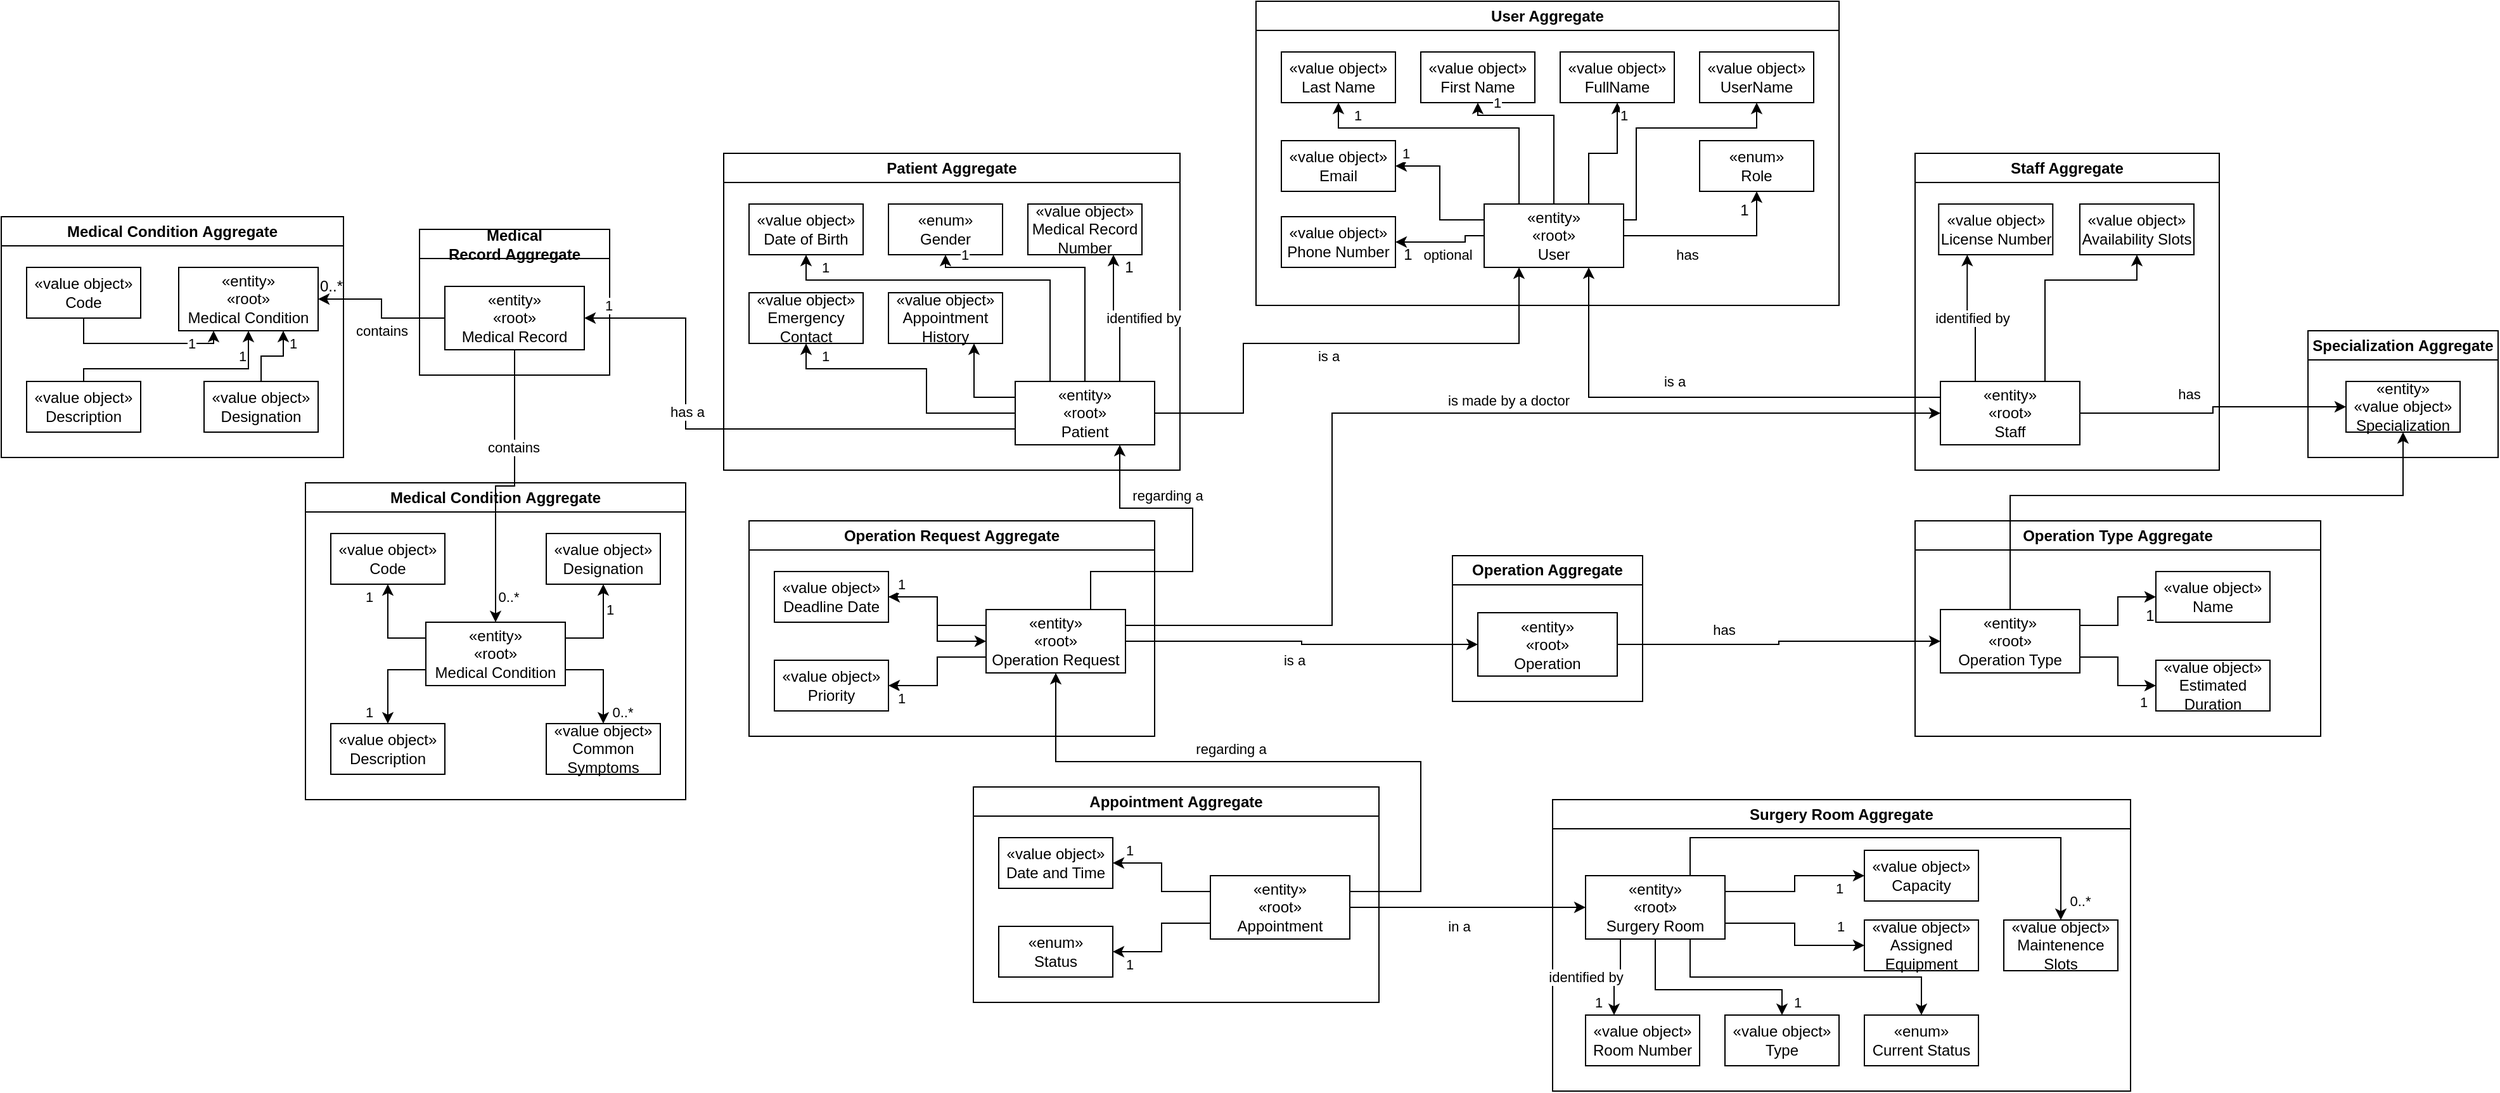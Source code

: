 <mxfile version="26.0.3">
  <diagram id="C5RBs43oDa-KdzZeNtuy" name="Page-1">
    <mxGraphModel dx="2120" dy="1498" grid="1" gridSize="10" guides="1" tooltips="1" connect="1" arrows="1" fold="1" page="1" pageScale="1" pageWidth="827" pageHeight="1169" math="0" shadow="0">
      <root>
        <mxCell id="WIyWlLk6GJQsqaUBKTNV-0" />
        <mxCell id="WIyWlLk6GJQsqaUBKTNV-1" parent="WIyWlLk6GJQsqaUBKTNV-0" />
        <mxCell id="M3L84cAelBB2g7PGl4CK-6" value="Surgery Room Aggregate" style="swimlane;whiteSpace=wrap;html=1;" parent="WIyWlLk6GJQsqaUBKTNV-1" vertex="1">
          <mxGeometry x="1284" y="710" width="456" height="230" as="geometry" />
        </mxCell>
        <mxCell id="M3L84cAelBB2g7PGl4CK-172" value="identified by" style="edgeStyle=orthogonalEdgeStyle;rounded=0;orthogonalLoop=1;jettySize=auto;html=1;exitX=0.25;exitY=1;exitDx=0;exitDy=0;entryX=0.25;entryY=0;entryDx=0;entryDy=0;" parent="M3L84cAelBB2g7PGl4CK-6" source="M3L84cAelBB2g7PGl4CK-166" target="M3L84cAelBB2g7PGl4CK-167" edge="1">
          <mxGeometry x="0.077" y="-22" relative="1" as="geometry">
            <mxPoint x="-1" as="offset" />
          </mxGeometry>
        </mxCell>
        <mxCell id="M3L84cAelBB2g7PGl4CK-203" value="1" style="edgeLabel;html=1;align=center;verticalAlign=middle;resizable=0;points=[];" parent="M3L84cAelBB2g7PGl4CK-172" vertex="1" connectable="0">
          <mxGeometry x="0.482" y="-1" relative="1" as="geometry">
            <mxPoint x="-12" y="7" as="offset" />
          </mxGeometry>
        </mxCell>
        <mxCell id="M3L84cAelBB2g7PGl4CK-173" style="edgeStyle=orthogonalEdgeStyle;rounded=0;orthogonalLoop=1;jettySize=auto;html=1;exitX=0.5;exitY=1;exitDx=0;exitDy=0;entryX=0.5;entryY=0;entryDx=0;entryDy=0;" parent="M3L84cAelBB2g7PGl4CK-6" source="M3L84cAelBB2g7PGl4CK-166" target="M3L84cAelBB2g7PGl4CK-170" edge="1">
          <mxGeometry relative="1" as="geometry">
            <Array as="points">
              <mxPoint x="81" y="150" />
              <mxPoint x="181" y="150" />
            </Array>
          </mxGeometry>
        </mxCell>
        <mxCell id="M3L84cAelBB2g7PGl4CK-204" value="1" style="edgeLabel;html=1;align=center;verticalAlign=middle;resizable=0;points=[];" parent="M3L84cAelBB2g7PGl4CK-173" vertex="1" connectable="0">
          <mxGeometry x="0.739" relative="1" as="geometry">
            <mxPoint x="13" y="10" as="offset" />
          </mxGeometry>
        </mxCell>
        <mxCell id="M3L84cAelBB2g7PGl4CK-174" style="edgeStyle=orthogonalEdgeStyle;rounded=0;orthogonalLoop=1;jettySize=auto;html=1;exitX=0.75;exitY=1;exitDx=0;exitDy=0;entryX=0.5;entryY=0;entryDx=0;entryDy=0;" parent="M3L84cAelBB2g7PGl4CK-6" source="M3L84cAelBB2g7PGl4CK-166" target="M3L84cAelBB2g7PGl4CK-168" edge="1">
          <mxGeometry relative="1" as="geometry" />
        </mxCell>
        <mxCell id="M3L84cAelBB2g7PGl4CK-175" style="edgeStyle=orthogonalEdgeStyle;rounded=0;orthogonalLoop=1;jettySize=auto;html=1;exitX=1;exitY=0.75;exitDx=0;exitDy=0;entryX=0;entryY=0.5;entryDx=0;entryDy=0;" parent="M3L84cAelBB2g7PGl4CK-6" source="M3L84cAelBB2g7PGl4CK-166" target="M3L84cAelBB2g7PGl4CK-171" edge="1">
          <mxGeometry relative="1" as="geometry" />
        </mxCell>
        <mxCell id="M3L84cAelBB2g7PGl4CK-206" value="1" style="edgeLabel;html=1;align=center;verticalAlign=middle;resizable=0;points=[];" parent="M3L84cAelBB2g7PGl4CK-175" vertex="1" connectable="0">
          <mxGeometry x="0.629" y="1" relative="1" as="geometry">
            <mxPoint x="4" y="-14" as="offset" />
          </mxGeometry>
        </mxCell>
        <mxCell id="M3L84cAelBB2g7PGl4CK-176" style="edgeStyle=orthogonalEdgeStyle;rounded=0;orthogonalLoop=1;jettySize=auto;html=1;exitX=1;exitY=0.25;exitDx=0;exitDy=0;entryX=0;entryY=0.5;entryDx=0;entryDy=0;" parent="M3L84cAelBB2g7PGl4CK-6" source="M3L84cAelBB2g7PGl4CK-166" target="M3L84cAelBB2g7PGl4CK-169" edge="1">
          <mxGeometry relative="1" as="geometry" />
        </mxCell>
        <mxCell id="M3L84cAelBB2g7PGl4CK-205" value="1" style="edgeLabel;html=1;align=center;verticalAlign=middle;resizable=0;points=[];" parent="M3L84cAelBB2g7PGl4CK-176" vertex="1" connectable="0">
          <mxGeometry x="0.74" relative="1" as="geometry">
            <mxPoint x="-4" y="10" as="offset" />
          </mxGeometry>
        </mxCell>
        <mxCell id="M3L84cAelBB2g7PGl4CK-218" style="edgeStyle=orthogonalEdgeStyle;rounded=0;orthogonalLoop=1;jettySize=auto;html=1;exitX=0.75;exitY=0;exitDx=0;exitDy=0;entryX=0.5;entryY=0;entryDx=0;entryDy=0;" parent="M3L84cAelBB2g7PGl4CK-6" source="M3L84cAelBB2g7PGl4CK-166" target="M3L84cAelBB2g7PGl4CK-217" edge="1">
          <mxGeometry relative="1" as="geometry">
            <Array as="points">
              <mxPoint x="109" y="30" />
              <mxPoint x="401" y="30" />
            </Array>
          </mxGeometry>
        </mxCell>
        <mxCell id="M3L84cAelBB2g7PGl4CK-219" value="0..*" style="edgeLabel;html=1;align=center;verticalAlign=middle;resizable=0;points=[];" parent="M3L84cAelBB2g7PGl4CK-218" vertex="1" connectable="0">
          <mxGeometry x="0.866" y="-2" relative="1" as="geometry">
            <mxPoint x="17" y="11" as="offset" />
          </mxGeometry>
        </mxCell>
        <mxCell id="M3L84cAelBB2g7PGl4CK-166" value="«entity»&lt;div&gt;«root»&lt;br&gt;&lt;div&gt;&lt;div&gt;Surgery Room&lt;/div&gt;&lt;/div&gt;&lt;/div&gt;" style="rounded=0;whiteSpace=wrap;html=1;" parent="M3L84cAelBB2g7PGl4CK-6" vertex="1">
          <mxGeometry x="26" y="60" width="110" height="50" as="geometry" />
        </mxCell>
        <mxCell id="M3L84cAelBB2g7PGl4CK-167" value="«value object»&lt;div&gt;Room Number&lt;/div&gt;" style="rounded=0;whiteSpace=wrap;html=1;" parent="M3L84cAelBB2g7PGl4CK-6" vertex="1">
          <mxGeometry x="26" y="170" width="90" height="40" as="geometry" />
        </mxCell>
        <mxCell id="M3L84cAelBB2g7PGl4CK-168" value="«enum»&lt;div&gt;Current Status&lt;br&gt;&lt;/div&gt;" style="rounded=0;whiteSpace=wrap;html=1;" parent="M3L84cAelBB2g7PGl4CK-6" vertex="1">
          <mxGeometry x="246" y="170" width="90" height="40" as="geometry" />
        </mxCell>
        <mxCell id="M3L84cAelBB2g7PGl4CK-169" value="«value object»&lt;div&gt;Capacity&lt;/div&gt;" style="rounded=0;whiteSpace=wrap;html=1;" parent="M3L84cAelBB2g7PGl4CK-6" vertex="1">
          <mxGeometry x="246" y="40" width="90" height="40" as="geometry" />
        </mxCell>
        <mxCell id="M3L84cAelBB2g7PGl4CK-170" value="«value object»&lt;div&gt;Type&lt;/div&gt;" style="rounded=0;whiteSpace=wrap;html=1;" parent="M3L84cAelBB2g7PGl4CK-6" vertex="1">
          <mxGeometry x="136" y="170" width="90" height="40" as="geometry" />
        </mxCell>
        <mxCell id="M3L84cAelBB2g7PGl4CK-171" value="«value object»&lt;div&gt;Assigned Equipment&lt;/div&gt;" style="rounded=0;whiteSpace=wrap;html=1;" parent="M3L84cAelBB2g7PGl4CK-6" vertex="1">
          <mxGeometry x="246" y="95" width="90" height="40" as="geometry" />
        </mxCell>
        <mxCell id="M3L84cAelBB2g7PGl4CK-217" value="«value object»&lt;div&gt;Maintenen&lt;span style=&quot;background-color: initial;&quot;&gt;ce Slots&lt;/span&gt;&lt;/div&gt;" style="rounded=0;whiteSpace=wrap;html=1;" parent="M3L84cAelBB2g7PGl4CK-6" vertex="1">
          <mxGeometry x="356" y="95" width="90" height="40" as="geometry" />
        </mxCell>
        <mxCell id="M3L84cAelBB2g7PGl4CK-16" style="edgeStyle=orthogonalEdgeStyle;rounded=0;orthogonalLoop=1;jettySize=auto;html=1;exitX=0.5;exitY=1;exitDx=0;exitDy=0;" parent="WIyWlLk6GJQsqaUBKTNV-1" edge="1">
          <mxGeometry relative="1" as="geometry">
            <mxPoint x="1371.64" y="620" as="sourcePoint" />
            <mxPoint x="1371.64" y="620" as="targetPoint" />
          </mxGeometry>
        </mxCell>
        <mxCell id="M3L84cAelBB2g7PGl4CK-24" value="User Aggregate" style="swimlane;whiteSpace=wrap;html=1;" parent="WIyWlLk6GJQsqaUBKTNV-1" vertex="1">
          <mxGeometry x="1050" y="80" width="460" height="240" as="geometry">
            <mxRectangle x="170" y="40" width="120" height="30" as="alternateBounds" />
          </mxGeometry>
        </mxCell>
        <mxCell id="M3L84cAelBB2g7PGl4CK-25" value="«value object»&lt;div&gt;&lt;span style=&quot;background-color: initial;&quot;&gt;Email&lt;/span&gt;&lt;br&gt;&lt;/div&gt;" style="rounded=0;whiteSpace=wrap;html=1;" parent="M3L84cAelBB2g7PGl4CK-24" vertex="1">
          <mxGeometry x="20" y="110" width="90" height="40" as="geometry" />
        </mxCell>
        <mxCell id="M3L84cAelBB2g7PGl4CK-26" value="«value object»&lt;div&gt;Phone Number&lt;/div&gt;" style="rounded=0;whiteSpace=wrap;html=1;" parent="M3L84cAelBB2g7PGl4CK-24" vertex="1">
          <mxGeometry x="20" y="170" width="90" height="40" as="geometry" />
        </mxCell>
        <mxCell id="M3L84cAelBB2g7PGl4CK-18" value="«value object»&lt;div&gt;UserName&lt;/div&gt;" style="rounded=0;whiteSpace=wrap;html=1;" parent="M3L84cAelBB2g7PGl4CK-24" vertex="1">
          <mxGeometry x="350" y="40" width="90" height="40" as="geometry" />
        </mxCell>
        <mxCell id="M3L84cAelBB2g7PGl4CK-17" value="«value object»&lt;div&gt;FullName&lt;/div&gt;" style="rounded=0;whiteSpace=wrap;html=1;" parent="M3L84cAelBB2g7PGl4CK-24" vertex="1">
          <mxGeometry x="240" y="40" width="90" height="40" as="geometry" />
        </mxCell>
        <mxCell id="M3L84cAelBB2g7PGl4CK-88" value="«value object»&lt;div&gt;First Name&lt;/div&gt;" style="rounded=0;whiteSpace=wrap;html=1;" parent="M3L84cAelBB2g7PGl4CK-24" vertex="1">
          <mxGeometry x="130" y="40" width="90" height="40" as="geometry" />
        </mxCell>
        <mxCell id="M3L84cAelBB2g7PGl4CK-94" value="optional" style="edgeStyle=orthogonalEdgeStyle;rounded=0;orthogonalLoop=1;jettySize=auto;html=1;exitX=0;exitY=0.5;exitDx=0;exitDy=0;entryX=1;entryY=0.5;entryDx=0;entryDy=0;" parent="M3L84cAelBB2g7PGl4CK-24" source="M3L84cAelBB2g7PGl4CK-15" target="M3L84cAelBB2g7PGl4CK-26" edge="1">
          <mxGeometry x="0.043" y="11" relative="1" as="geometry">
            <Array as="points">
              <mxPoint x="165" y="185" />
              <mxPoint x="165" y="190" />
            </Array>
            <mxPoint x="5" y="-1" as="offset" />
          </mxGeometry>
        </mxCell>
        <mxCell id="M3L84cAelBB2g7PGl4CK-95" value="1" style="edgeStyle=orthogonalEdgeStyle;rounded=0;orthogonalLoop=1;jettySize=auto;html=1;exitX=0;exitY=0.25;exitDx=0;exitDy=0;entryX=1;entryY=0.5;entryDx=0;entryDy=0;" parent="M3L84cAelBB2g7PGl4CK-24" source="M3L84cAelBB2g7PGl4CK-15" target="M3L84cAelBB2g7PGl4CK-25" edge="1">
          <mxGeometry x="0.869" y="-10" relative="1" as="geometry">
            <mxPoint as="offset" />
          </mxGeometry>
        </mxCell>
        <mxCell id="M3L84cAelBB2g7PGl4CK-96" value="1" style="edgeStyle=orthogonalEdgeStyle;rounded=0;orthogonalLoop=1;jettySize=auto;html=1;exitX=0.25;exitY=0;exitDx=0;exitDy=0;entryX=0.5;entryY=1;entryDx=0;entryDy=0;" parent="M3L84cAelBB2g7PGl4CK-24" source="M3L84cAelBB2g7PGl4CK-15" target="M3L84cAelBB2g7PGl4CK-91" edge="1">
          <mxGeometry x="0.685" y="-10" relative="1" as="geometry">
            <Array as="points">
              <mxPoint x="208" y="100" />
              <mxPoint x="65" y="100" />
            </Array>
            <mxPoint as="offset" />
          </mxGeometry>
        </mxCell>
        <mxCell id="M3L84cAelBB2g7PGl4CK-98" value="1" style="edgeStyle=orthogonalEdgeStyle;rounded=0;orthogonalLoop=1;jettySize=auto;html=1;exitX=0.75;exitY=0;exitDx=0;exitDy=0;entryX=0.5;entryY=1;entryDx=0;entryDy=0;" parent="M3L84cAelBB2g7PGl4CK-24" source="M3L84cAelBB2g7PGl4CK-15" target="M3L84cAelBB2g7PGl4CK-17" edge="1">
          <mxGeometry x="0.805" y="-5" relative="1" as="geometry">
            <mxPoint as="offset" />
          </mxGeometry>
        </mxCell>
        <mxCell id="M3L84cAelBB2g7PGl4CK-99" style="edgeStyle=orthogonalEdgeStyle;rounded=0;orthogonalLoop=1;jettySize=auto;html=1;exitX=1;exitY=0.25;exitDx=0;exitDy=0;entryX=0.5;entryY=1;entryDx=0;entryDy=0;" parent="M3L84cAelBB2g7PGl4CK-24" source="M3L84cAelBB2g7PGl4CK-15" target="M3L84cAelBB2g7PGl4CK-18" edge="1">
          <mxGeometry relative="1" as="geometry">
            <Array as="points">
              <mxPoint x="300" y="173" />
              <mxPoint x="300" y="100" />
              <mxPoint x="395" y="100" />
            </Array>
          </mxGeometry>
        </mxCell>
        <mxCell id="M3L84cAelBB2g7PGl4CK-100" value="has" style="edgeStyle=orthogonalEdgeStyle;rounded=0;orthogonalLoop=1;jettySize=auto;html=1;exitX=1;exitY=0.5;exitDx=0;exitDy=0;entryX=0.5;entryY=1;entryDx=0;entryDy=0;" parent="M3L84cAelBB2g7PGl4CK-24" source="M3L84cAelBB2g7PGl4CK-15" target="M3L84cAelBB2g7PGl4CK-22" edge="1">
          <mxGeometry x="-0.286" y="-15" relative="1" as="geometry">
            <mxPoint as="offset" />
          </mxGeometry>
        </mxCell>
        <mxCell id="M3L84cAelBB2g7PGl4CK-135" value="1" style="edgeStyle=orthogonalEdgeStyle;rounded=0;orthogonalLoop=1;jettySize=auto;html=1;exitX=0.5;exitY=0;exitDx=0;exitDy=0;entryX=0.5;entryY=1;entryDx=0;entryDy=0;" parent="M3L84cAelBB2g7PGl4CK-24" source="M3L84cAelBB2g7PGl4CK-15" target="M3L84cAelBB2g7PGl4CK-88" edge="1">
          <mxGeometry x="0.642" y="-10" relative="1" as="geometry">
            <Array as="points">
              <mxPoint x="235" y="90" />
              <mxPoint x="175" y="90" />
            </Array>
            <mxPoint as="offset" />
          </mxGeometry>
        </mxCell>
        <mxCell id="M3L84cAelBB2g7PGl4CK-15" value="«entity»&lt;div&gt;«root»&lt;/div&gt;&lt;div&gt;User&lt;/div&gt;" style="rounded=0;whiteSpace=wrap;html=1;" parent="M3L84cAelBB2g7PGl4CK-24" vertex="1">
          <mxGeometry x="180" y="160" width="110" height="50" as="geometry" />
        </mxCell>
        <mxCell id="M3L84cAelBB2g7PGl4CK-91" value="«value object»&lt;div&gt;Last Name&lt;/div&gt;" style="rounded=0;whiteSpace=wrap;html=1;" parent="M3L84cAelBB2g7PGl4CK-24" vertex="1">
          <mxGeometry x="20" y="40" width="90" height="40" as="geometry" />
        </mxCell>
        <mxCell id="M3L84cAelBB2g7PGl4CK-22" value="«enum»&lt;div&gt;Role&lt;/div&gt;" style="rounded=0;whiteSpace=wrap;html=1;" parent="M3L84cAelBB2g7PGl4CK-24" vertex="1">
          <mxGeometry x="350" y="110" width="90" height="40" as="geometry" />
        </mxCell>
        <mxCell id="M3L84cAelBB2g7PGl4CK-194" value="1" style="text;html=1;align=center;verticalAlign=middle;whiteSpace=wrap;rounded=0;" parent="M3L84cAelBB2g7PGl4CK-24" vertex="1">
          <mxGeometry x="110" y="190" width="20" height="20" as="geometry" />
        </mxCell>
        <mxCell id="M3L84cAelBB2g7PGl4CK-220" value="1" style="text;html=1;align=center;verticalAlign=middle;resizable=0;points=[];autosize=1;strokeColor=none;fillColor=none;" parent="M3L84cAelBB2g7PGl4CK-24" vertex="1">
          <mxGeometry x="370" y="150" width="30" height="30" as="geometry" />
        </mxCell>
        <mxCell id="M3L84cAelBB2g7PGl4CK-41" value="Operation Aggregate" style="swimlane;whiteSpace=wrap;html=1;" parent="WIyWlLk6GJQsqaUBKTNV-1" vertex="1">
          <mxGeometry x="1205" y="517.5" width="150" height="115" as="geometry" />
        </mxCell>
        <mxCell id="M3L84cAelBB2g7PGl4CK-147" value="«entity»&lt;div&gt;«root»&lt;br&gt;&lt;div&gt;&lt;div&gt;Operation&lt;/div&gt;&lt;/div&gt;&lt;/div&gt;" style="rounded=0;whiteSpace=wrap;html=1;" parent="M3L84cAelBB2g7PGl4CK-41" vertex="1">
          <mxGeometry x="20" y="45.0" width="110" height="50" as="geometry" />
        </mxCell>
        <mxCell id="M3L84cAelBB2g7PGl4CK-60" value="Patient&lt;span style=&quot;background-color: initial;&quot;&gt;&amp;nbsp;Aggregate&lt;/span&gt;" style="swimlane;whiteSpace=wrap;html=1;" parent="WIyWlLk6GJQsqaUBKTNV-1" vertex="1">
          <mxGeometry x="630" y="200" width="360" height="250" as="geometry">
            <mxRectangle x="-500" y="200" width="150" height="30" as="alternateBounds" />
          </mxGeometry>
        </mxCell>
        <mxCell id="M3L84cAelBB2g7PGl4CK-92" value="«value object»&lt;div&gt;Date of Birth&lt;/div&gt;" style="rounded=0;whiteSpace=wrap;html=1;" parent="M3L84cAelBB2g7PGl4CK-60" vertex="1">
          <mxGeometry x="20" y="40" width="90" height="40" as="geometry" />
        </mxCell>
        <mxCell id="M3L84cAelBB2g7PGl4CK-89" value="«value object»&lt;div&gt;Emergency Contact&lt;br&gt;&lt;/div&gt;" style="rounded=0;whiteSpace=wrap;html=1;" parent="M3L84cAelBB2g7PGl4CK-60" vertex="1">
          <mxGeometry x="20" y="110" width="90" height="40" as="geometry" />
        </mxCell>
        <mxCell id="M3L84cAelBB2g7PGl4CK-90" value="«enum»&lt;div&gt;Gender&lt;/div&gt;" style="rounded=0;whiteSpace=wrap;html=1;direction=west;" parent="M3L84cAelBB2g7PGl4CK-60" vertex="1">
          <mxGeometry x="130" y="40" width="90" height="40" as="geometry" />
        </mxCell>
        <mxCell id="M3L84cAelBB2g7PGl4CK-105" value="1" style="edgeStyle=orthogonalEdgeStyle;rounded=0;orthogonalLoop=1;jettySize=auto;html=1;exitX=0.25;exitY=0;exitDx=0;exitDy=0;entryX=0.5;entryY=1;entryDx=0;entryDy=0;" parent="M3L84cAelBB2g7PGl4CK-60" source="M3L84cAelBB2g7PGl4CK-34" target="M3L84cAelBB2g7PGl4CK-92" edge="1">
          <mxGeometry x="0.761" y="-10" relative="1" as="geometry">
            <Array as="points">
              <mxPoint x="258" y="100" />
              <mxPoint x="65" y="100" />
            </Array>
            <mxPoint as="offset" />
          </mxGeometry>
        </mxCell>
        <mxCell id="M3L84cAelBB2g7PGl4CK-107" value="identified by" style="edgeStyle=orthogonalEdgeStyle;rounded=0;orthogonalLoop=1;jettySize=auto;html=1;exitX=0.75;exitY=0;exitDx=0;exitDy=0;entryX=0.75;entryY=1;entryDx=0;entryDy=0;" parent="M3L84cAelBB2g7PGl4CK-60" source="M3L84cAelBB2g7PGl4CK-34" target="M3L84cAelBB2g7PGl4CK-102" edge="1">
          <mxGeometry x="-0.025" y="-20" relative="1" as="geometry">
            <Array as="points">
              <mxPoint x="312" y="130" />
              <mxPoint x="308" y="130" />
            </Array>
            <mxPoint x="19" y="20" as="offset" />
          </mxGeometry>
        </mxCell>
        <mxCell id="M3L84cAelBB2g7PGl4CK-108" style="edgeStyle=orthogonalEdgeStyle;rounded=0;orthogonalLoop=1;jettySize=auto;html=1;exitX=0;exitY=0.25;exitDx=0;exitDy=0;entryX=0.75;entryY=1;entryDx=0;entryDy=0;" parent="M3L84cAelBB2g7PGl4CK-60" source="M3L84cAelBB2g7PGl4CK-34" target="M3L84cAelBB2g7PGl4CK-103" edge="1">
          <mxGeometry relative="1" as="geometry" />
        </mxCell>
        <mxCell id="M3L84cAelBB2g7PGl4CK-109" value="1" style="edgeStyle=orthogonalEdgeStyle;rounded=0;orthogonalLoop=1;jettySize=auto;html=1;exitX=0;exitY=0.5;exitDx=0;exitDy=0;entryX=0.5;entryY=1;entryDx=0;entryDy=0;" parent="M3L84cAelBB2g7PGl4CK-60" source="M3L84cAelBB2g7PGl4CK-34" target="M3L84cAelBB2g7PGl4CK-89" edge="1">
          <mxGeometry x="0.682" y="-10" relative="1" as="geometry">
            <Array as="points">
              <mxPoint x="160" y="205" />
              <mxPoint x="160" y="170" />
              <mxPoint x="65" y="170" />
            </Array>
            <mxPoint as="offset" />
          </mxGeometry>
        </mxCell>
        <mxCell id="M3L84cAelBB2g7PGl4CK-134" value="1" style="edgeStyle=orthogonalEdgeStyle;rounded=0;orthogonalLoop=1;jettySize=auto;html=1;exitX=0.5;exitY=0;exitDx=0;exitDy=0;entryX=0.5;entryY=0;entryDx=0;entryDy=0;" parent="M3L84cAelBB2g7PGl4CK-60" source="M3L84cAelBB2g7PGl4CK-34" target="M3L84cAelBB2g7PGl4CK-90" edge="1">
          <mxGeometry x="0.762" y="-10" relative="1" as="geometry">
            <Array as="points">
              <mxPoint x="285" y="90" />
              <mxPoint x="175" y="90" />
            </Array>
            <mxPoint as="offset" />
          </mxGeometry>
        </mxCell>
        <mxCell id="M3L84cAelBB2g7PGl4CK-34" value="«entity»&lt;div&gt;«root»&lt;br&gt;&lt;div&gt;&lt;div&gt;Patient&lt;/div&gt;&lt;/div&gt;&lt;/div&gt;" style="rounded=0;whiteSpace=wrap;html=1;" parent="M3L84cAelBB2g7PGl4CK-60" vertex="1">
          <mxGeometry x="230" y="180" width="110" height="50" as="geometry" />
        </mxCell>
        <mxCell id="M3L84cAelBB2g7PGl4CK-102" value="«value object»&lt;div&gt;&lt;span style=&quot;background-color: initial;&quot;&gt;Medical Record Number&lt;/span&gt;&lt;/div&gt;" style="rounded=0;whiteSpace=wrap;html=1;" parent="M3L84cAelBB2g7PGl4CK-60" vertex="1">
          <mxGeometry x="240" y="40" width="90" height="40" as="geometry" />
        </mxCell>
        <mxCell id="M3L84cAelBB2g7PGl4CK-103" value="«value object»&lt;div&gt;Appointment History&lt;/div&gt;" style="rounded=0;whiteSpace=wrap;html=1;" parent="M3L84cAelBB2g7PGl4CK-60" vertex="1">
          <mxGeometry x="130" y="110" width="90" height="40" as="geometry" />
        </mxCell>
        <mxCell id="M3L84cAelBB2g7PGl4CK-195" value="1" style="text;html=1;align=center;verticalAlign=middle;whiteSpace=wrap;rounded=0;" parent="M3L84cAelBB2g7PGl4CK-60" vertex="1">
          <mxGeometry x="310" y="80" width="20" height="20" as="geometry" />
        </mxCell>
        <mxCell id="M3L84cAelBB2g7PGl4CK-63" value="Staff Aggregate" style="swimlane;whiteSpace=wrap;html=1;" parent="WIyWlLk6GJQsqaUBKTNV-1" vertex="1">
          <mxGeometry x="1570" y="200" width="240" height="250" as="geometry" />
        </mxCell>
        <mxCell id="M3L84cAelBB2g7PGl4CK-112" value="«value object»&lt;div&gt;Availability Slots&lt;br&gt;&lt;/div&gt;" style="rounded=0;whiteSpace=wrap;html=1;" parent="M3L84cAelBB2g7PGl4CK-63" vertex="1">
          <mxGeometry x="130" y="40" width="90" height="40" as="geometry" />
        </mxCell>
        <mxCell id="M3L84cAelBB2g7PGl4CK-114" value="«value object»&lt;div&gt;License Number&lt;br&gt;&lt;/div&gt;" style="rounded=0;whiteSpace=wrap;html=1;" parent="M3L84cAelBB2g7PGl4CK-63" vertex="1">
          <mxGeometry x="18.64" y="40" width="90" height="40" as="geometry" />
        </mxCell>
        <mxCell id="M3L84cAelBB2g7PGl4CK-116" value="identified by" style="edgeStyle=orthogonalEdgeStyle;rounded=0;orthogonalLoop=1;jettySize=auto;html=1;exitX=0.25;exitY=0;exitDx=0;exitDy=0;entryX=0.25;entryY=1;entryDx=0;entryDy=0;" parent="M3L84cAelBB2g7PGl4CK-63" source="M3L84cAelBB2g7PGl4CK-40" target="M3L84cAelBB2g7PGl4CK-114" edge="1">
          <mxGeometry relative="1" as="geometry" />
        </mxCell>
        <mxCell id="M3L84cAelBB2g7PGl4CK-136" style="edgeStyle=orthogonalEdgeStyle;rounded=0;orthogonalLoop=1;jettySize=auto;html=1;exitX=0.75;exitY=0;exitDx=0;exitDy=0;entryX=0.5;entryY=1;entryDx=0;entryDy=0;" parent="M3L84cAelBB2g7PGl4CK-63" source="M3L84cAelBB2g7PGl4CK-40" target="M3L84cAelBB2g7PGl4CK-112" edge="1">
          <mxGeometry relative="1" as="geometry">
            <Array as="points">
              <mxPoint x="102" y="100" />
              <mxPoint x="175" y="100" />
            </Array>
          </mxGeometry>
        </mxCell>
        <mxCell id="M3L84cAelBB2g7PGl4CK-40" value="«entity»&lt;div&gt;«root»&lt;/div&gt;&lt;div&gt;&lt;div&gt;&lt;div&gt;Staff&lt;/div&gt;&lt;/div&gt;&lt;/div&gt;" style="rounded=0;whiteSpace=wrap;html=1;" parent="M3L84cAelBB2g7PGl4CK-63" vertex="1">
          <mxGeometry x="20" y="180" width="110" height="50" as="geometry" />
        </mxCell>
        <mxCell id="M3L84cAelBB2g7PGl4CK-119" value="Operation Request&lt;span style=&quot;background-color: initial;&quot;&gt;&amp;nbsp;Aggregate&lt;/span&gt;" style="swimlane;whiteSpace=wrap;html=1;" parent="WIyWlLk6GJQsqaUBKTNV-1" vertex="1">
          <mxGeometry x="650" y="490" width="320" height="170" as="geometry">
            <mxRectangle x="-500" y="200" width="150" height="30" as="alternateBounds" />
          </mxGeometry>
        </mxCell>
        <mxCell id="M3L84cAelBB2g7PGl4CK-198" value="" style="edgeStyle=orthogonalEdgeStyle;rounded=0;orthogonalLoop=1;jettySize=auto;html=1;" parent="M3L84cAelBB2g7PGl4CK-119" source="M3L84cAelBB2g7PGl4CK-120" target="M3L84cAelBB2g7PGl4CK-129" edge="1">
          <mxGeometry relative="1" as="geometry" />
        </mxCell>
        <mxCell id="M3L84cAelBB2g7PGl4CK-120" value="«value object»&lt;div&gt;Deadline Date&lt;/div&gt;" style="rounded=0;whiteSpace=wrap;html=1;" parent="M3L84cAelBB2g7PGl4CK-119" vertex="1">
          <mxGeometry x="20" y="40" width="90" height="40" as="geometry" />
        </mxCell>
        <mxCell id="M3L84cAelBB2g7PGl4CK-121" value="«value object»&lt;div&gt;Priority&lt;br&gt;&lt;/div&gt;" style="rounded=0;whiteSpace=wrap;html=1;" parent="M3L84cAelBB2g7PGl4CK-119" vertex="1">
          <mxGeometry x="20" y="110" width="90" height="40" as="geometry" />
        </mxCell>
        <mxCell id="M3L84cAelBB2g7PGl4CK-137" style="edgeStyle=orthogonalEdgeStyle;rounded=0;orthogonalLoop=1;jettySize=auto;html=1;exitX=0;exitY=0.75;exitDx=0;exitDy=0;entryX=1;entryY=0.5;entryDx=0;entryDy=0;" parent="M3L84cAelBB2g7PGl4CK-119" source="M3L84cAelBB2g7PGl4CK-129" target="M3L84cAelBB2g7PGl4CK-121" edge="1">
          <mxGeometry relative="1" as="geometry" />
        </mxCell>
        <mxCell id="M3L84cAelBB2g7PGl4CK-200" value="1" style="edgeLabel;html=1;align=center;verticalAlign=middle;resizable=0;points=[];" parent="M3L84cAelBB2g7PGl4CK-137" vertex="1" connectable="0">
          <mxGeometry x="0.516" y="-1" relative="1" as="geometry">
            <mxPoint x="-14" y="11" as="offset" />
          </mxGeometry>
        </mxCell>
        <mxCell id="M3L84cAelBB2g7PGl4CK-138" style="edgeStyle=orthogonalEdgeStyle;rounded=0;orthogonalLoop=1;jettySize=auto;html=1;exitX=0;exitY=0.25;exitDx=0;exitDy=0;entryX=1;entryY=0.5;entryDx=0;entryDy=0;" parent="M3L84cAelBB2g7PGl4CK-119" source="M3L84cAelBB2g7PGl4CK-129" target="M3L84cAelBB2g7PGl4CK-120" edge="1">
          <mxGeometry relative="1" as="geometry" />
        </mxCell>
        <mxCell id="M3L84cAelBB2g7PGl4CK-199" value="1" style="edgeLabel;html=1;align=center;verticalAlign=middle;resizable=0;points=[];" parent="M3L84cAelBB2g7PGl4CK-138" vertex="1" connectable="0">
          <mxGeometry x="0.377" y="2" relative="1" as="geometry">
            <mxPoint x="-21" y="-12" as="offset" />
          </mxGeometry>
        </mxCell>
        <mxCell id="M3L84cAelBB2g7PGl4CK-129" value="«entity»&lt;div&gt;«root»&lt;br&gt;&lt;div&gt;&lt;div&gt;Operation Request&lt;/div&gt;&lt;/div&gt;&lt;/div&gt;" style="rounded=0;whiteSpace=wrap;html=1;" parent="M3L84cAelBB2g7PGl4CK-119" vertex="1">
          <mxGeometry x="187" y="70" width="110" height="50" as="geometry" />
        </mxCell>
        <mxCell id="M3L84cAelBB2g7PGl4CK-139" value="Operation Type&lt;span style=&quot;background-color: initial;&quot;&gt;&amp;nbsp;Aggregate&lt;/span&gt;" style="swimlane;whiteSpace=wrap;html=1;" parent="WIyWlLk6GJQsqaUBKTNV-1" vertex="1">
          <mxGeometry x="1570" y="490" width="320" height="170" as="geometry">
            <mxRectangle x="-500" y="200" width="150" height="30" as="alternateBounds" />
          </mxGeometry>
        </mxCell>
        <mxCell id="M3L84cAelBB2g7PGl4CK-140" value="«value object»&lt;div&gt;Name&lt;/div&gt;" style="rounded=0;whiteSpace=wrap;html=1;" parent="M3L84cAelBB2g7PGl4CK-139" vertex="1">
          <mxGeometry x="190" y="40" width="90" height="40" as="geometry" />
        </mxCell>
        <mxCell id="M3L84cAelBB2g7PGl4CK-141" value="«value object»&lt;div&gt;Estimated Duration&lt;br&gt;&lt;/div&gt;" style="rounded=0;whiteSpace=wrap;html=1;" parent="M3L84cAelBB2g7PGl4CK-139" vertex="1">
          <mxGeometry x="190" y="110" width="90" height="40" as="geometry" />
        </mxCell>
        <mxCell id="M3L84cAelBB2g7PGl4CK-145" style="edgeStyle=orthogonalEdgeStyle;rounded=0;orthogonalLoop=1;jettySize=auto;html=1;exitX=1;exitY=0.25;exitDx=0;exitDy=0;entryX=0;entryY=0.5;entryDx=0;entryDy=0;" parent="M3L84cAelBB2g7PGl4CK-139" source="M3L84cAelBB2g7PGl4CK-144" target="M3L84cAelBB2g7PGl4CK-140" edge="1">
          <mxGeometry relative="1" as="geometry" />
        </mxCell>
        <mxCell id="M3L84cAelBB2g7PGl4CK-146" style="edgeStyle=orthogonalEdgeStyle;rounded=0;orthogonalLoop=1;jettySize=auto;html=1;exitX=1;exitY=0.75;exitDx=0;exitDy=0;entryX=0;entryY=0.5;entryDx=0;entryDy=0;" parent="M3L84cAelBB2g7PGl4CK-139" source="M3L84cAelBB2g7PGl4CK-144" target="M3L84cAelBB2g7PGl4CK-141" edge="1">
          <mxGeometry relative="1" as="geometry" />
        </mxCell>
        <mxCell id="M3L84cAelBB2g7PGl4CK-196" value="1" style="edgeLabel;html=1;align=center;verticalAlign=middle;resizable=0;points=[];" parent="M3L84cAelBB2g7PGl4CK-146" vertex="1" connectable="0">
          <mxGeometry x="0.52" y="1" relative="1" as="geometry">
            <mxPoint x="10" y="14" as="offset" />
          </mxGeometry>
        </mxCell>
        <mxCell id="M3L84cAelBB2g7PGl4CK-144" value="«entity»&lt;div&gt;«root»&lt;br&gt;&lt;div&gt;&lt;div&gt;Operation Type&lt;/div&gt;&lt;/div&gt;&lt;/div&gt;" style="rounded=0;whiteSpace=wrap;html=1;" parent="M3L84cAelBB2g7PGl4CK-139" vertex="1">
          <mxGeometry x="20" y="70" width="110" height="50" as="geometry" />
        </mxCell>
        <mxCell id="M3L84cAelBB2g7PGl4CK-197" value="1" style="text;html=1;align=center;verticalAlign=middle;resizable=0;points=[];autosize=1;strokeColor=none;fillColor=none;" parent="M3L84cAelBB2g7PGl4CK-139" vertex="1">
          <mxGeometry x="170" y="60" width="30" height="30" as="geometry" />
        </mxCell>
        <mxCell id="M3L84cAelBB2g7PGl4CK-151" style="edgeStyle=orthogonalEdgeStyle;rounded=0;orthogonalLoop=1;jettySize=auto;html=1;exitX=1;exitY=0.5;exitDx=0;exitDy=0;entryX=0;entryY=0.5;entryDx=0;entryDy=0;" parent="WIyWlLk6GJQsqaUBKTNV-1" source="M3L84cAelBB2g7PGl4CK-147" target="M3L84cAelBB2g7PGl4CK-144" edge="1">
          <mxGeometry relative="1" as="geometry" />
        </mxCell>
        <mxCell id="M3L84cAelBB2g7PGl4CK-157" value="has" style="edgeLabel;html=1;align=center;verticalAlign=middle;resizable=0;points=[];" parent="M3L84cAelBB2g7PGl4CK-151" vertex="1" connectable="0">
          <mxGeometry x="-0.237" y="2" relative="1" as="geometry">
            <mxPoint x="-14" y="-10" as="offset" />
          </mxGeometry>
        </mxCell>
        <mxCell id="M3L84cAelBB2g7PGl4CK-152" style="edgeStyle=orthogonalEdgeStyle;rounded=0;orthogonalLoop=1;jettySize=auto;html=1;exitX=1;exitY=0.5;exitDx=0;exitDy=0;entryX=0;entryY=0.5;entryDx=0;entryDy=0;" parent="WIyWlLk6GJQsqaUBKTNV-1" source="M3L84cAelBB2g7PGl4CK-129" target="M3L84cAelBB2g7PGl4CK-147" edge="1">
          <mxGeometry relative="1" as="geometry" />
        </mxCell>
        <mxCell id="M3L84cAelBB2g7PGl4CK-178" value="is a" style="edgeLabel;html=1;align=center;verticalAlign=middle;resizable=0;points=[];" parent="M3L84cAelBB2g7PGl4CK-152" vertex="1" connectable="0">
          <mxGeometry x="-0.165" y="-6" relative="1" as="geometry">
            <mxPoint x="16" y="9" as="offset" />
          </mxGeometry>
        </mxCell>
        <mxCell id="M3L84cAelBB2g7PGl4CK-153" style="edgeStyle=orthogonalEdgeStyle;rounded=0;orthogonalLoop=1;jettySize=auto;html=1;exitX=0.75;exitY=0;exitDx=0;exitDy=0;entryX=0.75;entryY=1;entryDx=0;entryDy=0;" parent="WIyWlLk6GJQsqaUBKTNV-1" source="M3L84cAelBB2g7PGl4CK-129" target="M3L84cAelBB2g7PGl4CK-34" edge="1">
          <mxGeometry relative="1" as="geometry">
            <Array as="points">
              <mxPoint x="920" y="530" />
              <mxPoint x="1000" y="530" />
              <mxPoint x="1000" y="480" />
              <mxPoint x="943" y="480" />
            </Array>
          </mxGeometry>
        </mxCell>
        <mxCell id="M3L84cAelBB2g7PGl4CK-156" value="regarding a" style="edgeLabel;html=1;align=center;verticalAlign=middle;resizable=0;points=[];" parent="M3L84cAelBB2g7PGl4CK-153" vertex="1" connectable="0">
          <mxGeometry x="0.475" y="-1" relative="1" as="geometry">
            <mxPoint x="17" y="-9" as="offset" />
          </mxGeometry>
        </mxCell>
        <mxCell id="M3L84cAelBB2g7PGl4CK-155" value="is made by a doctor" style="edgeStyle=orthogonalEdgeStyle;rounded=0;orthogonalLoop=1;jettySize=auto;html=1;exitX=1;exitY=0.25;exitDx=0;exitDy=0;entryX=0;entryY=0.5;entryDx=0;entryDy=0;" parent="WIyWlLk6GJQsqaUBKTNV-1" source="M3L84cAelBB2g7PGl4CK-129" target="M3L84cAelBB2g7PGl4CK-40" edge="1">
          <mxGeometry x="0.157" y="10" relative="1" as="geometry">
            <Array as="points">
              <mxPoint x="1110" y="572" />
              <mxPoint x="1110" y="405" />
            </Array>
            <mxPoint as="offset" />
          </mxGeometry>
        </mxCell>
        <mxCell id="M3L84cAelBB2g7PGl4CK-158" value="Appointment&lt;span style=&quot;background-color: initial;&quot;&gt;&amp;nbsp;Aggregate&lt;/span&gt;" style="swimlane;whiteSpace=wrap;html=1;" parent="WIyWlLk6GJQsqaUBKTNV-1" vertex="1">
          <mxGeometry x="827" y="700" width="320" height="170" as="geometry">
            <mxRectangle x="-500" y="200" width="150" height="30" as="alternateBounds" />
          </mxGeometry>
        </mxCell>
        <mxCell id="M3L84cAelBB2g7PGl4CK-159" value="«value object»&lt;div&gt;Date and Time&lt;/div&gt;" style="rounded=0;whiteSpace=wrap;html=1;" parent="M3L84cAelBB2g7PGl4CK-158" vertex="1">
          <mxGeometry x="20" y="40" width="90" height="40" as="geometry" />
        </mxCell>
        <mxCell id="M3L84cAelBB2g7PGl4CK-160" value="«enum»&lt;div&gt;Status&lt;br&gt;&lt;/div&gt;" style="rounded=0;whiteSpace=wrap;html=1;" parent="M3L84cAelBB2g7PGl4CK-158" vertex="1">
          <mxGeometry x="20" y="110" width="90" height="40" as="geometry" />
        </mxCell>
        <mxCell id="M3L84cAelBB2g7PGl4CK-161" style="edgeStyle=orthogonalEdgeStyle;rounded=0;orthogonalLoop=1;jettySize=auto;html=1;exitX=0;exitY=0.75;exitDx=0;exitDy=0;entryX=1;entryY=0.5;entryDx=0;entryDy=0;" parent="M3L84cAelBB2g7PGl4CK-158" source="M3L84cAelBB2g7PGl4CK-163" target="M3L84cAelBB2g7PGl4CK-160" edge="1">
          <mxGeometry relative="1" as="geometry" />
        </mxCell>
        <mxCell id="M3L84cAelBB2g7PGl4CK-201" value="1" style="edgeLabel;html=1;align=center;verticalAlign=middle;resizable=0;points=[];" parent="M3L84cAelBB2g7PGl4CK-161" vertex="1" connectable="0">
          <mxGeometry x="0.517" y="-1" relative="1" as="geometry">
            <mxPoint x="-11" y="11" as="offset" />
          </mxGeometry>
        </mxCell>
        <mxCell id="M3L84cAelBB2g7PGl4CK-162" style="edgeStyle=orthogonalEdgeStyle;rounded=0;orthogonalLoop=1;jettySize=auto;html=1;exitX=0;exitY=0.25;exitDx=0;exitDy=0;entryX=1;entryY=0.5;entryDx=0;entryDy=0;" parent="M3L84cAelBB2g7PGl4CK-158" source="M3L84cAelBB2g7PGl4CK-163" target="M3L84cAelBB2g7PGl4CK-159" edge="1">
          <mxGeometry relative="1" as="geometry" />
        </mxCell>
        <mxCell id="M3L84cAelBB2g7PGl4CK-202" value="1" style="edgeLabel;html=1;align=center;verticalAlign=middle;resizable=0;points=[];" parent="M3L84cAelBB2g7PGl4CK-162" vertex="1" connectable="0">
          <mxGeometry x="0.301" relative="1" as="geometry">
            <mxPoint x="-22" y="-10" as="offset" />
          </mxGeometry>
        </mxCell>
        <mxCell id="M3L84cAelBB2g7PGl4CK-163" value="«entity»&lt;div&gt;«root»&lt;br&gt;&lt;div&gt;&lt;div&gt;Appoin&lt;span style=&quot;background-color: initial;&quot;&gt;tment&lt;/span&gt;&lt;/div&gt;&lt;/div&gt;&lt;/div&gt;" style="rounded=0;whiteSpace=wrap;html=1;" parent="M3L84cAelBB2g7PGl4CK-158" vertex="1">
          <mxGeometry x="187" y="70" width="110" height="50" as="geometry" />
        </mxCell>
        <mxCell id="M3L84cAelBB2g7PGl4CK-164" style="edgeStyle=orthogonalEdgeStyle;rounded=0;orthogonalLoop=1;jettySize=auto;html=1;exitX=1;exitY=0.25;exitDx=0;exitDy=0;entryX=0.5;entryY=1;entryDx=0;entryDy=0;" parent="WIyWlLk6GJQsqaUBKTNV-1" source="M3L84cAelBB2g7PGl4CK-163" target="M3L84cAelBB2g7PGl4CK-129" edge="1">
          <mxGeometry relative="1" as="geometry">
            <Array as="points">
              <mxPoint x="1180" y="783" />
              <mxPoint x="1180" y="680" />
              <mxPoint x="892" y="680" />
            </Array>
          </mxGeometry>
        </mxCell>
        <mxCell id="M3L84cAelBB2g7PGl4CK-165" value="regarding a" style="edgeLabel;html=1;align=center;verticalAlign=middle;resizable=0;points=[];" parent="M3L84cAelBB2g7PGl4CK-164" vertex="1" connectable="0">
          <mxGeometry x="0.226" y="-2" relative="1" as="geometry">
            <mxPoint x="8" y="-8" as="offset" />
          </mxGeometry>
        </mxCell>
        <mxCell id="M3L84cAelBB2g7PGl4CK-177" value="in a" style="edgeStyle=orthogonalEdgeStyle;rounded=0;orthogonalLoop=1;jettySize=auto;html=1;exitX=1;exitY=0.5;exitDx=0;exitDy=0;entryX=0;entryY=0.5;entryDx=0;entryDy=0;" parent="WIyWlLk6GJQsqaUBKTNV-1" source="M3L84cAelBB2g7PGl4CK-163" target="M3L84cAelBB2g7PGl4CK-166" edge="1">
          <mxGeometry x="-0.075" y="-15" relative="1" as="geometry">
            <mxPoint as="offset" />
          </mxGeometry>
        </mxCell>
        <mxCell id="M3L84cAelBB2g7PGl4CK-179" style="edgeStyle=orthogonalEdgeStyle;rounded=0;orthogonalLoop=1;jettySize=auto;html=1;exitX=1;exitY=0.5;exitDx=0;exitDy=0;entryX=0.25;entryY=1;entryDx=0;entryDy=0;" parent="WIyWlLk6GJQsqaUBKTNV-1" source="M3L84cAelBB2g7PGl4CK-34" target="M3L84cAelBB2g7PGl4CK-15" edge="1">
          <mxGeometry relative="1" as="geometry">
            <Array as="points">
              <mxPoint x="1040" y="405" />
              <mxPoint x="1040" y="350" />
              <mxPoint x="1258" y="350" />
            </Array>
          </mxGeometry>
        </mxCell>
        <mxCell id="M3L84cAelBB2g7PGl4CK-180" value="is a" style="edgeLabel;html=1;align=center;verticalAlign=middle;resizable=0;points=[];" parent="M3L84cAelBB2g7PGl4CK-179" vertex="1" connectable="0">
          <mxGeometry x="-0.053" y="3" relative="1" as="geometry">
            <mxPoint x="1" y="13" as="offset" />
          </mxGeometry>
        </mxCell>
        <mxCell id="M3L84cAelBB2g7PGl4CK-181" value="is a" style="edgeStyle=orthogonalEdgeStyle;rounded=0;orthogonalLoop=1;jettySize=auto;html=1;exitX=0;exitY=0.25;exitDx=0;exitDy=0;entryX=0.75;entryY=1;entryDx=0;entryDy=0;" parent="WIyWlLk6GJQsqaUBKTNV-1" source="M3L84cAelBB2g7PGl4CK-40" target="M3L84cAelBB2g7PGl4CK-15" edge="1">
          <mxGeometry x="0.105" y="-13" relative="1" as="geometry">
            <mxPoint as="offset" />
          </mxGeometry>
        </mxCell>
        <mxCell id="M3L84cAelBB2g7PGl4CK-207" value="Specialization&lt;span style=&quot;background-color: initial;&quot;&gt;&amp;nbsp;Aggregate&lt;/span&gt;" style="swimlane;whiteSpace=wrap;html=1;" parent="WIyWlLk6GJQsqaUBKTNV-1" vertex="1">
          <mxGeometry x="1880" y="340" width="150" height="100" as="geometry" />
        </mxCell>
        <mxCell id="M3L84cAelBB2g7PGl4CK-113" value="&lt;div&gt;«entity&lt;span style=&quot;background-color: initial;&quot;&gt;»&lt;/span&gt;&lt;br&gt;&lt;/div&gt;«value object»&lt;div&gt;Specialization&lt;br&gt;&lt;/div&gt;" style="rounded=0;whiteSpace=wrap;html=1;" parent="M3L84cAelBB2g7PGl4CK-207" vertex="1">
          <mxGeometry x="30" y="40" width="90" height="40" as="geometry" />
        </mxCell>
        <mxCell id="M3L84cAelBB2g7PGl4CK-214" style="edgeStyle=orthogonalEdgeStyle;rounded=0;orthogonalLoop=1;jettySize=auto;html=1;exitX=1;exitY=0.5;exitDx=0;exitDy=0;entryX=0;entryY=0.5;entryDx=0;entryDy=0;" parent="WIyWlLk6GJQsqaUBKTNV-1" source="M3L84cAelBB2g7PGl4CK-40" target="M3L84cAelBB2g7PGl4CK-113" edge="1">
          <mxGeometry relative="1" as="geometry" />
        </mxCell>
        <mxCell id="M3L84cAelBB2g7PGl4CK-215" value="has" style="edgeLabel;html=1;align=center;verticalAlign=middle;resizable=0;points=[];" parent="M3L84cAelBB2g7PGl4CK-214" vertex="1" connectable="0">
          <mxGeometry x="-0.206" y="2" relative="1" as="geometry">
            <mxPoint y="-13" as="offset" />
          </mxGeometry>
        </mxCell>
        <mxCell id="M3L84cAelBB2g7PGl4CK-216" style="edgeStyle=orthogonalEdgeStyle;rounded=0;orthogonalLoop=1;jettySize=auto;html=1;exitX=0.5;exitY=0;exitDx=0;exitDy=0;entryX=0.5;entryY=1;entryDx=0;entryDy=0;" parent="WIyWlLk6GJQsqaUBKTNV-1" source="M3L84cAelBB2g7PGl4CK-144" target="M3L84cAelBB2g7PGl4CK-113" edge="1">
          <mxGeometry relative="1" as="geometry">
            <Array as="points">
              <mxPoint x="1645" y="470" />
              <mxPoint x="1955" y="470" />
            </Array>
          </mxGeometry>
        </mxCell>
        <mxCell id="kdSf4CC2pK3eqdQerMEu-1" value="Medical Record&lt;span style=&quot;background-color: initial; color: light-dark(rgb(0, 0, 0), rgb(255, 255, 255));&quot;&gt;&amp;nbsp;Aggregate&lt;/span&gt;" style="swimlane;whiteSpace=wrap;html=1;" vertex="1" parent="WIyWlLk6GJQsqaUBKTNV-1">
          <mxGeometry x="390" y="260" width="150" height="115" as="geometry">
            <mxRectangle x="234" y="200" width="150" height="30" as="alternateBounds" />
          </mxGeometry>
        </mxCell>
        <mxCell id="kdSf4CC2pK3eqdQerMEu-11" value="«entity»&lt;div&gt;«root»&lt;br&gt;&lt;div&gt;&lt;div&gt;Medical Record&lt;/div&gt;&lt;/div&gt;&lt;/div&gt;" style="rounded=0;whiteSpace=wrap;html=1;" vertex="1" parent="kdSf4CC2pK3eqdQerMEu-1">
          <mxGeometry x="20" y="45" width="110" height="50" as="geometry" />
        </mxCell>
        <mxCell id="M3L84cAelBB2g7PGl4CK-110" value="1" style="edgeStyle=orthogonalEdgeStyle;rounded=0;orthogonalLoop=1;jettySize=auto;html=1;exitX=0;exitY=0.75;exitDx=0;exitDy=0;entryX=1;entryY=0.5;entryDx=0;entryDy=0;" parent="WIyWlLk6GJQsqaUBKTNV-1" source="M3L84cAelBB2g7PGl4CK-34" target="kdSf4CC2pK3eqdQerMEu-11" edge="1">
          <mxGeometry x="0.914" y="-10" relative="1" as="geometry">
            <mxPoint as="offset" />
            <mxPoint x="695" y="420" as="targetPoint" />
            <Array as="points">
              <mxPoint x="600" y="418" />
              <mxPoint x="600" y="330" />
            </Array>
          </mxGeometry>
        </mxCell>
        <mxCell id="kdSf4CC2pK3eqdQerMEu-16" value="has a" style="edgeLabel;html=1;align=center;verticalAlign=middle;resizable=0;points=[];" vertex="1" connectable="0" parent="M3L84cAelBB2g7PGl4CK-110">
          <mxGeometry x="0.286" y="-1" relative="1" as="geometry">
            <mxPoint y="1" as="offset" />
          </mxGeometry>
        </mxCell>
        <mxCell id="kdSf4CC2pK3eqdQerMEu-17" value="Medical Condition&lt;span style=&quot;background-color: initial; color: light-dark(rgb(0, 0, 0), rgb(255, 255, 255));&quot;&gt;&amp;nbsp;Aggregate&lt;/span&gt;" style="swimlane;whiteSpace=wrap;html=1;" vertex="1" parent="WIyWlLk6GJQsqaUBKTNV-1">
          <mxGeometry x="300" y="460" width="300" height="250" as="geometry">
            <mxRectangle x="234" y="200" width="150" height="30" as="alternateBounds" />
          </mxGeometry>
        </mxCell>
        <mxCell id="kdSf4CC2pK3eqdQerMEu-27" style="edgeStyle=orthogonalEdgeStyle;rounded=0;orthogonalLoop=1;jettySize=auto;html=1;entryX=0.5;entryY=1;entryDx=0;entryDy=0;exitX=1;exitY=0.25;exitDx=0;exitDy=0;" edge="1" parent="kdSf4CC2pK3eqdQerMEu-17" source="kdSf4CC2pK3eqdQerMEu-18" target="kdSf4CC2pK3eqdQerMEu-22">
          <mxGeometry relative="1" as="geometry" />
        </mxCell>
        <mxCell id="kdSf4CC2pK3eqdQerMEu-28" value="1" style="edgeLabel;html=1;align=center;verticalAlign=middle;resizable=0;points=[];" vertex="1" connectable="0" parent="kdSf4CC2pK3eqdQerMEu-27">
          <mxGeometry x="0.145" relative="1" as="geometry">
            <mxPoint x="5" y="-11" as="offset" />
          </mxGeometry>
        </mxCell>
        <mxCell id="kdSf4CC2pK3eqdQerMEu-29" style="edgeStyle=orthogonalEdgeStyle;rounded=0;orthogonalLoop=1;jettySize=auto;html=1;entryX=0.5;entryY=1;entryDx=0;entryDy=0;exitX=0;exitY=0.25;exitDx=0;exitDy=0;" edge="1" parent="kdSf4CC2pK3eqdQerMEu-17" source="kdSf4CC2pK3eqdQerMEu-18" target="kdSf4CC2pK3eqdQerMEu-26">
          <mxGeometry relative="1" as="geometry" />
        </mxCell>
        <mxCell id="kdSf4CC2pK3eqdQerMEu-30" value="1" style="edgeLabel;html=1;align=center;verticalAlign=middle;resizable=0;points=[];" vertex="1" connectable="0" parent="kdSf4CC2pK3eqdQerMEu-29">
          <mxGeometry x="0.117" relative="1" as="geometry">
            <mxPoint x="-15" y="-22" as="offset" />
          </mxGeometry>
        </mxCell>
        <mxCell id="kdSf4CC2pK3eqdQerMEu-31" style="edgeStyle=orthogonalEdgeStyle;rounded=0;orthogonalLoop=1;jettySize=auto;html=1;exitX=0;exitY=0.75;exitDx=0;exitDy=0;entryX=0.5;entryY=0;entryDx=0;entryDy=0;" edge="1" parent="kdSf4CC2pK3eqdQerMEu-17" source="kdSf4CC2pK3eqdQerMEu-18" target="kdSf4CC2pK3eqdQerMEu-23">
          <mxGeometry relative="1" as="geometry" />
        </mxCell>
        <mxCell id="kdSf4CC2pK3eqdQerMEu-32" value="1" style="edgeLabel;html=1;align=center;verticalAlign=middle;resizable=0;points=[];" vertex="1" connectable="0" parent="kdSf4CC2pK3eqdQerMEu-31">
          <mxGeometry x="-0.021" y="1" relative="1" as="geometry">
            <mxPoint x="-16" y="28" as="offset" />
          </mxGeometry>
        </mxCell>
        <mxCell id="kdSf4CC2pK3eqdQerMEu-33" value="0..*" style="edgeStyle=orthogonalEdgeStyle;rounded=0;orthogonalLoop=1;jettySize=auto;html=1;exitX=1;exitY=0.75;exitDx=0;exitDy=0;entryX=0.5;entryY=0;entryDx=0;entryDy=0;" edge="1" parent="kdSf4CC2pK3eqdQerMEu-17" source="kdSf4CC2pK3eqdQerMEu-18" target="kdSf4CC2pK3eqdQerMEu-24">
          <mxGeometry x="0.724" y="15" relative="1" as="geometry">
            <mxPoint y="1" as="offset" />
          </mxGeometry>
        </mxCell>
        <mxCell id="kdSf4CC2pK3eqdQerMEu-18" value="«entity»&lt;div&gt;«root»&lt;br&gt;&lt;div&gt;&lt;div&gt;Medical Condition&lt;/div&gt;&lt;/div&gt;&lt;/div&gt;" style="rounded=0;whiteSpace=wrap;html=1;" vertex="1" parent="kdSf4CC2pK3eqdQerMEu-17">
          <mxGeometry x="95" y="110" width="110" height="50" as="geometry" />
        </mxCell>
        <mxCell id="kdSf4CC2pK3eqdQerMEu-22" value="«value object»&lt;div&gt;Designation&lt;/div&gt;" style="rounded=0;whiteSpace=wrap;html=1;" vertex="1" parent="kdSf4CC2pK3eqdQerMEu-17">
          <mxGeometry x="190" y="40" width="90" height="40" as="geometry" />
        </mxCell>
        <mxCell id="kdSf4CC2pK3eqdQerMEu-23" value="«value object»&lt;div&gt;Description&lt;/div&gt;" style="rounded=0;whiteSpace=wrap;html=1;" vertex="1" parent="kdSf4CC2pK3eqdQerMEu-17">
          <mxGeometry x="20" y="190" width="90" height="40" as="geometry" />
        </mxCell>
        <mxCell id="kdSf4CC2pK3eqdQerMEu-24" value="«value object»&lt;div&gt;Common Symptoms&lt;/div&gt;" style="rounded=0;whiteSpace=wrap;html=1;" vertex="1" parent="kdSf4CC2pK3eqdQerMEu-17">
          <mxGeometry x="190" y="190" width="90" height="40" as="geometry" />
        </mxCell>
        <mxCell id="kdSf4CC2pK3eqdQerMEu-26" value="«value object»&lt;div&gt;Code&lt;/div&gt;" style="rounded=0;whiteSpace=wrap;html=1;" vertex="1" parent="kdSf4CC2pK3eqdQerMEu-17">
          <mxGeometry x="20" y="40" width="90" height="40" as="geometry" />
        </mxCell>
        <mxCell id="kdSf4CC2pK3eqdQerMEu-34" style="edgeStyle=orthogonalEdgeStyle;rounded=0;orthogonalLoop=1;jettySize=auto;html=1;exitX=0.5;exitY=1;exitDx=0;exitDy=0;entryX=0.5;entryY=0;entryDx=0;entryDy=0;" edge="1" parent="WIyWlLk6GJQsqaUBKTNV-1" source="kdSf4CC2pK3eqdQerMEu-11" target="kdSf4CC2pK3eqdQerMEu-18">
          <mxGeometry relative="1" as="geometry" />
        </mxCell>
        <mxCell id="kdSf4CC2pK3eqdQerMEu-35" value="contains" style="edgeLabel;html=1;align=center;verticalAlign=middle;resizable=0;points=[];" vertex="1" connectable="0" parent="kdSf4CC2pK3eqdQerMEu-34">
          <mxGeometry x="-0.33" y="-1" relative="1" as="geometry">
            <mxPoint as="offset" />
          </mxGeometry>
        </mxCell>
        <mxCell id="kdSf4CC2pK3eqdQerMEu-36" value="0..*" style="edgeLabel;html=1;align=center;verticalAlign=middle;resizable=0;points=[];" vertex="1" connectable="0" parent="kdSf4CC2pK3eqdQerMEu-34">
          <mxGeometry x="0.756" y="-1" relative="1" as="geometry">
            <mxPoint x="11" y="8" as="offset" />
          </mxGeometry>
        </mxCell>
        <mxCell id="kdSf4CC2pK3eqdQerMEu-37" value="Medical Condition&lt;span style=&quot;background-color: initial; color: light-dark(rgb(0, 0, 0), rgb(255, 255, 255));&quot;&gt;&amp;nbsp;Aggregate&lt;/span&gt;" style="swimlane;whiteSpace=wrap;html=1;" vertex="1" parent="WIyWlLk6GJQsqaUBKTNV-1">
          <mxGeometry x="60" y="250" width="270" height="190" as="geometry">
            <mxRectangle x="234" y="200" width="150" height="30" as="alternateBounds" />
          </mxGeometry>
        </mxCell>
        <mxCell id="kdSf4CC2pK3eqdQerMEu-45" value="«entity»&lt;div&gt;«root»&lt;br&gt;&lt;div&gt;&lt;div&gt;Medical Condition&lt;/div&gt;&lt;/div&gt;&lt;/div&gt;" style="rounded=0;whiteSpace=wrap;html=1;" vertex="1" parent="kdSf4CC2pK3eqdQerMEu-37">
          <mxGeometry x="140" y="40" width="110" height="50" as="geometry" />
        </mxCell>
        <mxCell id="kdSf4CC2pK3eqdQerMEu-52" style="edgeStyle=orthogonalEdgeStyle;rounded=0;orthogonalLoop=1;jettySize=auto;html=1;exitX=0.5;exitY=0;exitDx=0;exitDy=0;entryX=0.5;entryY=1;entryDx=0;entryDy=0;" edge="1" parent="kdSf4CC2pK3eqdQerMEu-37" source="kdSf4CC2pK3eqdQerMEu-47" target="kdSf4CC2pK3eqdQerMEu-45">
          <mxGeometry relative="1" as="geometry">
            <Array as="points">
              <mxPoint x="65" y="120" />
              <mxPoint x="195" y="120" />
            </Array>
          </mxGeometry>
        </mxCell>
        <mxCell id="kdSf4CC2pK3eqdQerMEu-55" value="1" style="edgeLabel;html=1;align=center;verticalAlign=middle;resizable=0;points=[];" vertex="1" connectable="0" parent="kdSf4CC2pK3eqdQerMEu-52">
          <mxGeometry x="-0.035" y="-1" relative="1" as="geometry">
            <mxPoint x="53" y="-11" as="offset" />
          </mxGeometry>
        </mxCell>
        <mxCell id="kdSf4CC2pK3eqdQerMEu-47" value="«value object»&lt;div&gt;Description&lt;/div&gt;" style="rounded=0;whiteSpace=wrap;html=1;" vertex="1" parent="kdSf4CC2pK3eqdQerMEu-37">
          <mxGeometry x="20" y="130" width="90" height="40" as="geometry" />
        </mxCell>
        <mxCell id="kdSf4CC2pK3eqdQerMEu-53" style="edgeStyle=orthogonalEdgeStyle;rounded=0;orthogonalLoop=1;jettySize=auto;html=1;exitX=0.5;exitY=0;exitDx=0;exitDy=0;entryX=0.75;entryY=1;entryDx=0;entryDy=0;" edge="1" parent="kdSf4CC2pK3eqdQerMEu-37" source="kdSf4CC2pK3eqdQerMEu-48" target="kdSf4CC2pK3eqdQerMEu-45">
          <mxGeometry relative="1" as="geometry">
            <Array as="points">
              <mxPoint x="205" y="110" />
              <mxPoint x="223" y="110" />
            </Array>
          </mxGeometry>
        </mxCell>
        <mxCell id="kdSf4CC2pK3eqdQerMEu-56" value="1" style="edgeLabel;html=1;align=center;verticalAlign=middle;resizable=0;points=[];" vertex="1" connectable="0" parent="kdSf4CC2pK3eqdQerMEu-53">
          <mxGeometry x="-0.061" relative="1" as="geometry">
            <mxPoint x="18" y="-10" as="offset" />
          </mxGeometry>
        </mxCell>
        <mxCell id="kdSf4CC2pK3eqdQerMEu-48" value="«value object»&lt;div&gt;Designation&lt;/div&gt;" style="rounded=0;whiteSpace=wrap;html=1;" vertex="1" parent="kdSf4CC2pK3eqdQerMEu-37">
          <mxGeometry x="160" y="130" width="90" height="40" as="geometry" />
        </mxCell>
        <mxCell id="kdSf4CC2pK3eqdQerMEu-51" style="edgeStyle=orthogonalEdgeStyle;rounded=0;orthogonalLoop=1;jettySize=auto;html=1;exitX=0.5;exitY=1;exitDx=0;exitDy=0;entryX=0.25;entryY=1;entryDx=0;entryDy=0;" edge="1" parent="kdSf4CC2pK3eqdQerMEu-37" source="kdSf4CC2pK3eqdQerMEu-49" target="kdSf4CC2pK3eqdQerMEu-45">
          <mxGeometry relative="1" as="geometry">
            <Array as="points">
              <mxPoint x="65" y="100" />
              <mxPoint x="168" y="100" />
            </Array>
          </mxGeometry>
        </mxCell>
        <mxCell id="kdSf4CC2pK3eqdQerMEu-54" value="1" style="edgeLabel;html=1;align=center;verticalAlign=middle;resizable=0;points=[];" vertex="1" connectable="0" parent="kdSf4CC2pK3eqdQerMEu-51">
          <mxGeometry x="-0.321" y="-1" relative="1" as="geometry">
            <mxPoint x="60" y="-1" as="offset" />
          </mxGeometry>
        </mxCell>
        <mxCell id="kdSf4CC2pK3eqdQerMEu-49" value="«value object»&lt;div&gt;Code&lt;/div&gt;" style="rounded=0;whiteSpace=wrap;html=1;" vertex="1" parent="kdSf4CC2pK3eqdQerMEu-37">
          <mxGeometry x="20" y="40" width="90" height="40" as="geometry" />
        </mxCell>
        <mxCell id="kdSf4CC2pK3eqdQerMEu-60" value="0..*" style="text;html=1;align=center;verticalAlign=middle;resizable=0;points=[];autosize=1;strokeColor=none;fillColor=none;" vertex="1" parent="kdSf4CC2pK3eqdQerMEu-37">
          <mxGeometry x="240" y="40" width="40" height="30" as="geometry" />
        </mxCell>
        <mxCell id="kdSf4CC2pK3eqdQerMEu-58" style="edgeStyle=orthogonalEdgeStyle;rounded=0;orthogonalLoop=1;jettySize=auto;html=1;exitX=0;exitY=0.5;exitDx=0;exitDy=0;entryX=1;entryY=0.5;entryDx=0;entryDy=0;" edge="1" parent="WIyWlLk6GJQsqaUBKTNV-1" source="kdSf4CC2pK3eqdQerMEu-11" target="kdSf4CC2pK3eqdQerMEu-45">
          <mxGeometry relative="1" as="geometry" />
        </mxCell>
        <mxCell id="kdSf4CC2pK3eqdQerMEu-59" value="contains" style="edgeLabel;html=1;align=center;verticalAlign=middle;resizable=0;points=[];" vertex="1" connectable="0" parent="kdSf4CC2pK3eqdQerMEu-58">
          <mxGeometry x="0.339" y="-1" relative="1" as="geometry">
            <mxPoint x="12" y="26" as="offset" />
          </mxGeometry>
        </mxCell>
      </root>
    </mxGraphModel>
  </diagram>
</mxfile>
